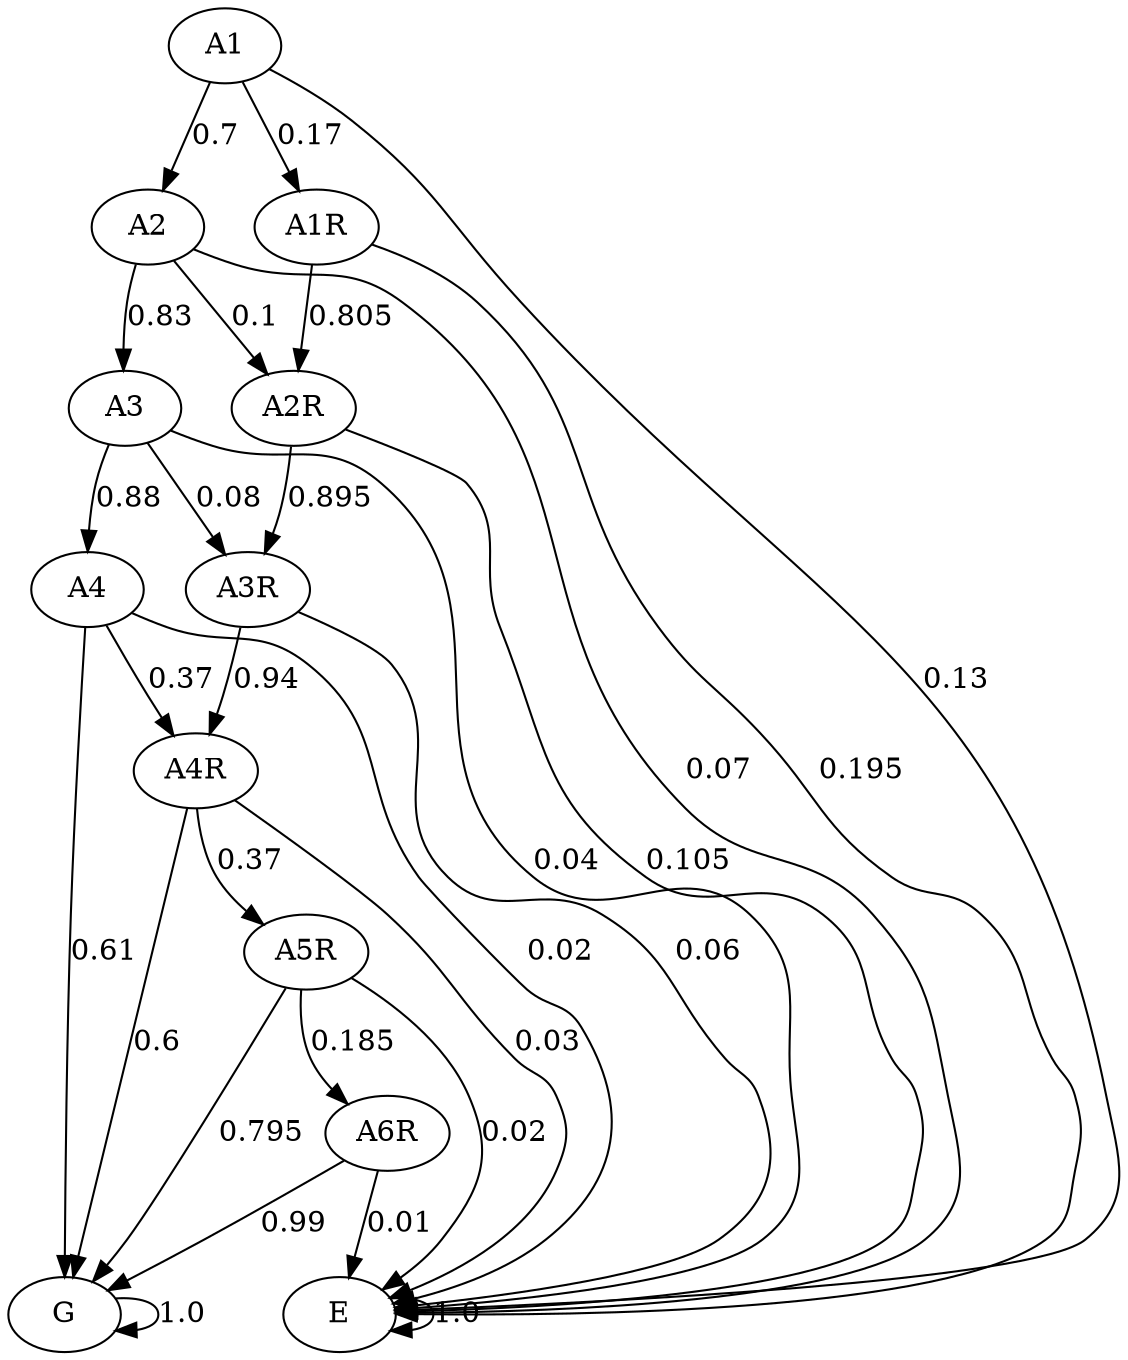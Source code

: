 digraph  {
A1;
A2;
A3;
A4;
A1R;
A2R;
A3R;
A4R;
A5R;
A6R;
G;
E;
A1 -> A2  [key=0, label="0.7", weight="0.7"];
A1 -> A1R  [key=0, label="0.17", weight="0.17"];
A1 -> E  [key=0, label="0.13", weight="0.13"];
A2 -> A3  [key=0, label="0.83", weight="0.83"];
A2 -> A2R  [key=0, label="0.1", weight="0.1"];
A2 -> E  [key=0, label="0.07", weight="0.07"];
A3 -> A4  [key=0, label="0.88", weight="0.88"];
A3 -> A3R  [key=0, label="0.08", weight="0.08"];
A3 -> E  [key=0, label="0.04", weight="0.04"];
A4 -> A4R  [key=0, label="0.37", weight="0.37"];
A4 -> G  [key=0, label="0.61", weight="0.61"];
A4 -> E  [key=0, label="0.02", weight="0.02"];
A1R -> A2R  [key=0, label="0.805", weight="0.805"];
A1R -> E  [key=0, label="0.195", weight="0.195"];
A2R -> A3R  [key=0, label="0.895", weight="0.895"];
A2R -> E  [key=0, label="0.105", weight="0.105"];
A3R -> A4R  [key=0, label="0.94", weight="0.94"];
A3R -> E  [key=0, label="0.06", weight="0.06"];
A4R -> A5R  [key=0, label="0.37", weight="0.37"];
A4R -> G  [key=0, label="0.6", weight="0.6"];
A4R -> E  [key=0, label="0.03", weight="0.03"];
A5R -> A6R  [key=0, label="0.185", weight="0.185"];
A5R -> G  [key=0, label="0.795", weight="0.795"];
A5R -> E  [key=0, label="0.02", weight="0.02"];
A6R -> G  [key=0, label="0.99", weight="0.99"];
A6R -> E  [key=0, label="0.01", weight="0.01"];
G -> G  [key=0, label="1.0", weight="1.0"];
E -> E  [key=0, label="1.0", weight="1.0"];
}
